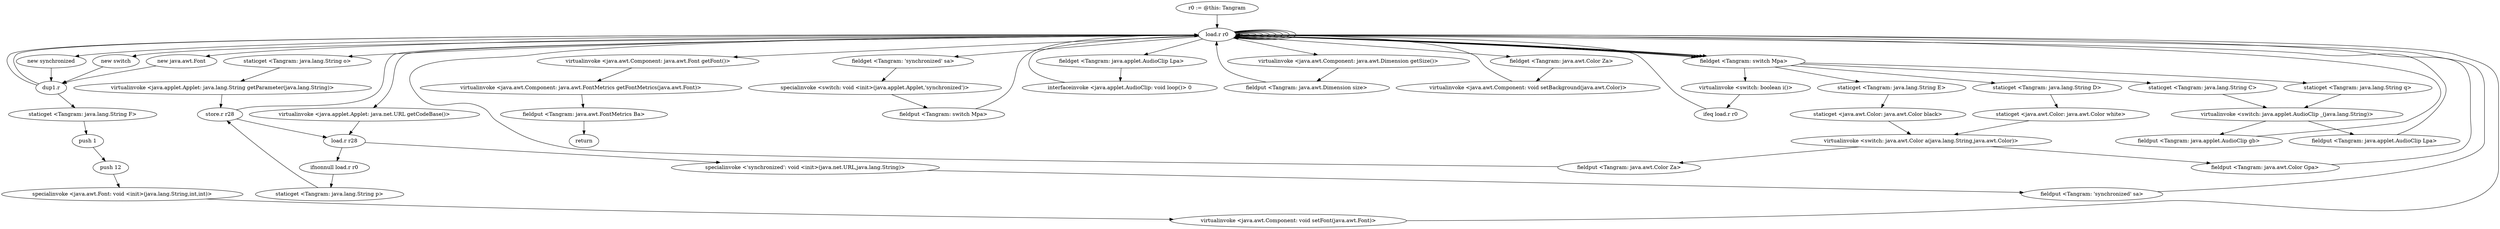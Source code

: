 digraph "" {
    "r0 := @this: Tangram"
    "load.r r0"
    "r0 := @this: Tangram"->"load.r r0";
    "staticget <Tangram: java.lang.String o>"
    "load.r r0"->"staticget <Tangram: java.lang.String o>";
    "virtualinvoke <java.applet.Applet: java.lang.String getParameter(java.lang.String)>"
    "staticget <Tangram: java.lang.String o>"->"virtualinvoke <java.applet.Applet: java.lang.String getParameter(java.lang.String)>";
    "store.r r28"
    "virtualinvoke <java.applet.Applet: java.lang.String getParameter(java.lang.String)>"->"store.r r28";
    "load.r r28"
    "store.r r28"->"load.r r28";
    "ifnonnull load.r r0"
    "load.r r28"->"ifnonnull load.r r0";
    "staticget <Tangram: java.lang.String p>"
    "ifnonnull load.r r0"->"staticget <Tangram: java.lang.String p>";
    "staticget <Tangram: java.lang.String p>"->"store.r r28";
    "store.r r28"->"load.r r0";
    "new synchronized"
    "load.r r0"->"new synchronized";
    "dup1.r"
    "new synchronized"->"dup1.r";
    "dup1.r"->"load.r r0";
    "virtualinvoke <java.applet.Applet: java.net.URL getCodeBase()>"
    "load.r r0"->"virtualinvoke <java.applet.Applet: java.net.URL getCodeBase()>";
    "virtualinvoke <java.applet.Applet: java.net.URL getCodeBase()>"->"load.r r28";
    "specialinvoke <'synchronized': void <init>(java.net.URL,java.lang.String)>"
    "load.r r28"->"specialinvoke <'synchronized': void <init>(java.net.URL,java.lang.String)>";
    "fieldput <Tangram: 'synchronized' sa>"
    "specialinvoke <'synchronized': void <init>(java.net.URL,java.lang.String)>"->"fieldput <Tangram: 'synchronized' sa>";
    "fieldput <Tangram: 'synchronized' sa>"->"load.r r0";
    "new switch"
    "load.r r0"->"new switch";
    "new switch"->"dup1.r";
    "dup1.r"->"load.r r0";
    "load.r r0"->"load.r r0";
    "fieldget <Tangram: 'synchronized' sa>"
    "load.r r0"->"fieldget <Tangram: 'synchronized' sa>";
    "specialinvoke <switch: void <init>(java.applet.Applet,'synchronized')>"
    "fieldget <Tangram: 'synchronized' sa>"->"specialinvoke <switch: void <init>(java.applet.Applet,'synchronized')>";
    "fieldput <Tangram: switch Mpa>"
    "specialinvoke <switch: void <init>(java.applet.Applet,'synchronized')>"->"fieldput <Tangram: switch Mpa>";
    "fieldput <Tangram: switch Mpa>"->"load.r r0";
    "load.r r0"->"load.r r0";
    "fieldget <Tangram: switch Mpa>"
    "load.r r0"->"fieldget <Tangram: switch Mpa>";
    "staticget <Tangram: java.lang.String q>"
    "fieldget <Tangram: switch Mpa>"->"staticget <Tangram: java.lang.String q>";
    "virtualinvoke <switch: java.applet.AudioClip _(java.lang.String)>"
    "staticget <Tangram: java.lang.String q>"->"virtualinvoke <switch: java.applet.AudioClip _(java.lang.String)>";
    "fieldput <Tangram: java.applet.AudioClip gb>"
    "virtualinvoke <switch: java.applet.AudioClip _(java.lang.String)>"->"fieldput <Tangram: java.applet.AudioClip gb>";
    "fieldput <Tangram: java.applet.AudioClip gb>"->"load.r r0";
    "load.r r0"->"fieldget <Tangram: switch Mpa>";
    "virtualinvoke <switch: boolean i()>"
    "fieldget <Tangram: switch Mpa>"->"virtualinvoke <switch: boolean i()>";
    "ifeq load.r r0"
    "virtualinvoke <switch: boolean i()>"->"ifeq load.r r0";
    "ifeq load.r r0"->"load.r r0";
    "load.r r0"->"load.r r0";
    "load.r r0"->"fieldget <Tangram: switch Mpa>";
    "staticget <Tangram: java.lang.String C>"
    "fieldget <Tangram: switch Mpa>"->"staticget <Tangram: java.lang.String C>";
    "staticget <Tangram: java.lang.String C>"->"virtualinvoke <switch: java.applet.AudioClip _(java.lang.String)>";
    "fieldput <Tangram: java.applet.AudioClip Lpa>"
    "virtualinvoke <switch: java.applet.AudioClip _(java.lang.String)>"->"fieldput <Tangram: java.applet.AudioClip Lpa>";
    "fieldput <Tangram: java.applet.AudioClip Lpa>"->"load.r r0";
    "fieldget <Tangram: java.applet.AudioClip Lpa>"
    "load.r r0"->"fieldget <Tangram: java.applet.AudioClip Lpa>";
    "interfaceinvoke <java.applet.AudioClip: void loop()> 0"
    "fieldget <Tangram: java.applet.AudioClip Lpa>"->"interfaceinvoke <java.applet.AudioClip: void loop()> 0";
    "interfaceinvoke <java.applet.AudioClip: void loop()> 0"->"load.r r0";
    "load.r r0"->"load.r r0";
    "virtualinvoke <java.awt.Component: java.awt.Dimension getSize()>"
    "load.r r0"->"virtualinvoke <java.awt.Component: java.awt.Dimension getSize()>";
    "fieldput <Tangram: java.awt.Dimension size>"
    "virtualinvoke <java.awt.Component: java.awt.Dimension getSize()>"->"fieldput <Tangram: java.awt.Dimension size>";
    "fieldput <Tangram: java.awt.Dimension size>"->"load.r r0";
    "load.r r0"->"load.r r0";
    "load.r r0"->"fieldget <Tangram: switch Mpa>";
    "staticget <Tangram: java.lang.String D>"
    "fieldget <Tangram: switch Mpa>"->"staticget <Tangram: java.lang.String D>";
    "staticget <java.awt.Color: java.awt.Color white>"
    "staticget <Tangram: java.lang.String D>"->"staticget <java.awt.Color: java.awt.Color white>";
    "virtualinvoke <switch: java.awt.Color a(java.lang.String,java.awt.Color)>"
    "staticget <java.awt.Color: java.awt.Color white>"->"virtualinvoke <switch: java.awt.Color a(java.lang.String,java.awt.Color)>";
    "fieldput <Tangram: java.awt.Color Za>"
    "virtualinvoke <switch: java.awt.Color a(java.lang.String,java.awt.Color)>"->"fieldput <Tangram: java.awt.Color Za>";
    "fieldput <Tangram: java.awt.Color Za>"->"load.r r0";
    "load.r r0"->"load.r r0";
    "load.r r0"->"fieldget <Tangram: switch Mpa>";
    "staticget <Tangram: java.lang.String E>"
    "fieldget <Tangram: switch Mpa>"->"staticget <Tangram: java.lang.String E>";
    "staticget <java.awt.Color: java.awt.Color black>"
    "staticget <Tangram: java.lang.String E>"->"staticget <java.awt.Color: java.awt.Color black>";
    "staticget <java.awt.Color: java.awt.Color black>"->"virtualinvoke <switch: java.awt.Color a(java.lang.String,java.awt.Color)>";
    "fieldput <Tangram: java.awt.Color Gpa>"
    "virtualinvoke <switch: java.awt.Color a(java.lang.String,java.awt.Color)>"->"fieldput <Tangram: java.awt.Color Gpa>";
    "fieldput <Tangram: java.awt.Color Gpa>"->"load.r r0";
    "load.r r0"->"load.r r0";
    "fieldget <Tangram: java.awt.Color Za>"
    "load.r r0"->"fieldget <Tangram: java.awt.Color Za>";
    "virtualinvoke <java.awt.Component: void setBackground(java.awt.Color)>"
    "fieldget <Tangram: java.awt.Color Za>"->"virtualinvoke <java.awt.Component: void setBackground(java.awt.Color)>";
    "virtualinvoke <java.awt.Component: void setBackground(java.awt.Color)>"->"load.r r0";
    "new java.awt.Font"
    "load.r r0"->"new java.awt.Font";
    "new java.awt.Font"->"dup1.r";
    "staticget <Tangram: java.lang.String F>"
    "dup1.r"->"staticget <Tangram: java.lang.String F>";
    "push 1"
    "staticget <Tangram: java.lang.String F>"->"push 1";
    "push 12"
    "push 1"->"push 12";
    "specialinvoke <java.awt.Font: void <init>(java.lang.String,int,int)>"
    "push 12"->"specialinvoke <java.awt.Font: void <init>(java.lang.String,int,int)>";
    "virtualinvoke <java.awt.Component: void setFont(java.awt.Font)>"
    "specialinvoke <java.awt.Font: void <init>(java.lang.String,int,int)>"->"virtualinvoke <java.awt.Component: void setFont(java.awt.Font)>";
    "virtualinvoke <java.awt.Component: void setFont(java.awt.Font)>"->"load.r r0";
    "load.r r0"->"load.r r0";
    "load.r r0"->"load.r r0";
    "virtualinvoke <java.awt.Component: java.awt.Font getFont()>"
    "load.r r0"->"virtualinvoke <java.awt.Component: java.awt.Font getFont()>";
    "virtualinvoke <java.awt.Component: java.awt.FontMetrics getFontMetrics(java.awt.Font)>"
    "virtualinvoke <java.awt.Component: java.awt.Font getFont()>"->"virtualinvoke <java.awt.Component: java.awt.FontMetrics getFontMetrics(java.awt.Font)>";
    "fieldput <Tangram: java.awt.FontMetrics Ba>"
    "virtualinvoke <java.awt.Component: java.awt.FontMetrics getFontMetrics(java.awt.Font)>"->"fieldput <Tangram: java.awt.FontMetrics Ba>";
    "return"
    "fieldput <Tangram: java.awt.FontMetrics Ba>"->"return";
}
